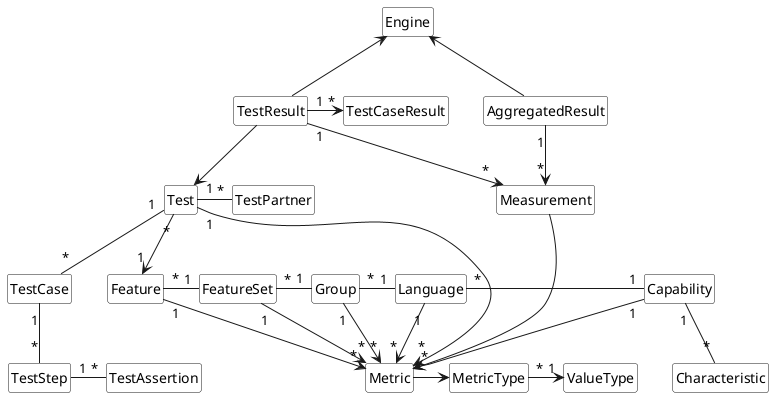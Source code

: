 @startuml

class MetricType
enum ValueType
class Metric
enum Characteristic
class Capability
class Language
class Group
class FeatureSet
class Feature
class Test
class TestAssertion
class TestStep
class TestCase
class TestPartner
class TestAssertion
class Engine
class AggregatedResult
class Measurement
class TestResult
class TestCaseResult
class Measurement


TestResult --> Test
TestResult -up-> Engine
TestResult "1"-down->"*" Measurement
Measurement --> Metric

Capability "1" -down- "*" Characteristic

Feature "*" -right- "1" FeatureSet
FeatureSet "*" -right- "1" Group
Group "*" -right- "1" Language
Language "*" -right- "1" Capability

MetricType "*" -right-> "1" ValueType
Metric -> MetricType

Capability "1" --> "*" Metric
Language "1" --> "*" Metric
Group "1" --> "*" Metric
FeatureSet "1" --> "*" Metric
Feature "1" --> "*" Metric


Test "*" -down-> "1" Feature
Test "1" -> "*" Metric
Test "1" -left- "*" TestPartner
Test "1" -down- "*" TestCase
TestCase "1" -down- "*" TestStep
TestStep "1" -down "*" TestAssertion

TestResult "1"-left->"*" TestCaseResult
AggregatedResult "1"-->"*" Measurement
AggregatedResult -up-> Engine

hide empty members
hide empty methods
hide circle

skinparam monochrome true
skinparam shadowing false
skinparam packageStyle rect
skinparam classBackgroundColor white

@enduml
